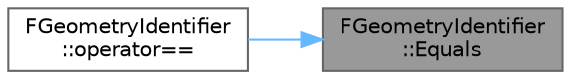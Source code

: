 digraph "FGeometryIdentifier::Equals"
{
 // INTERACTIVE_SVG=YES
 // LATEX_PDF_SIZE
  bgcolor="transparent";
  edge [fontname=Helvetica,fontsize=10,labelfontname=Helvetica,labelfontsize=10];
  node [fontname=Helvetica,fontsize=10,shape=box,height=0.2,width=0.4];
  rankdir="RL";
  Node1 [id="Node000001",label="FGeometryIdentifier\l::Equals",height=0.2,width=0.4,color="gray40", fillcolor="grey60", style="filled", fontcolor="black",tooltip=" "];
  Node1 -> Node2 [id="edge1_Node000001_Node000002",dir="back",color="steelblue1",style="solid",tooltip=" "];
  Node2 [id="Node000002",label="FGeometryIdentifier\l::operator==",height=0.2,width=0.4,color="grey40", fillcolor="white", style="filled",URL="$d4/da3/structFGeometryIdentifier.html#a0240b003ff42da4ab0d941dda8ac4db9",tooltip=" "];
}
